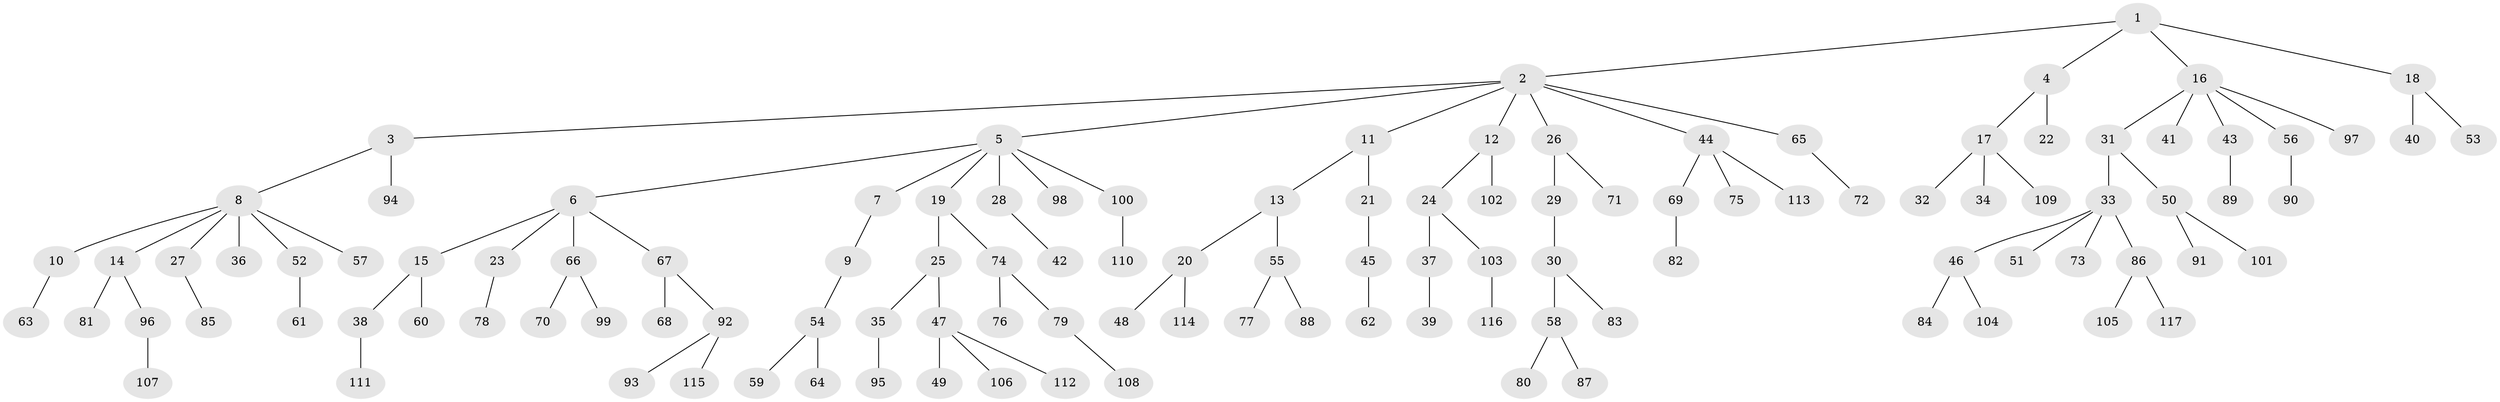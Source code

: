 // Generated by graph-tools (version 1.1) at 2025/26/03/09/25 03:26:33]
// undirected, 117 vertices, 116 edges
graph export_dot {
graph [start="1"]
  node [color=gray90,style=filled];
  1;
  2;
  3;
  4;
  5;
  6;
  7;
  8;
  9;
  10;
  11;
  12;
  13;
  14;
  15;
  16;
  17;
  18;
  19;
  20;
  21;
  22;
  23;
  24;
  25;
  26;
  27;
  28;
  29;
  30;
  31;
  32;
  33;
  34;
  35;
  36;
  37;
  38;
  39;
  40;
  41;
  42;
  43;
  44;
  45;
  46;
  47;
  48;
  49;
  50;
  51;
  52;
  53;
  54;
  55;
  56;
  57;
  58;
  59;
  60;
  61;
  62;
  63;
  64;
  65;
  66;
  67;
  68;
  69;
  70;
  71;
  72;
  73;
  74;
  75;
  76;
  77;
  78;
  79;
  80;
  81;
  82;
  83;
  84;
  85;
  86;
  87;
  88;
  89;
  90;
  91;
  92;
  93;
  94;
  95;
  96;
  97;
  98;
  99;
  100;
  101;
  102;
  103;
  104;
  105;
  106;
  107;
  108;
  109;
  110;
  111;
  112;
  113;
  114;
  115;
  116;
  117;
  1 -- 2;
  1 -- 4;
  1 -- 16;
  1 -- 18;
  2 -- 3;
  2 -- 5;
  2 -- 11;
  2 -- 12;
  2 -- 26;
  2 -- 44;
  2 -- 65;
  3 -- 8;
  3 -- 94;
  4 -- 17;
  4 -- 22;
  5 -- 6;
  5 -- 7;
  5 -- 19;
  5 -- 28;
  5 -- 98;
  5 -- 100;
  6 -- 15;
  6 -- 23;
  6 -- 66;
  6 -- 67;
  7 -- 9;
  8 -- 10;
  8 -- 14;
  8 -- 27;
  8 -- 36;
  8 -- 52;
  8 -- 57;
  9 -- 54;
  10 -- 63;
  11 -- 13;
  11 -- 21;
  12 -- 24;
  12 -- 102;
  13 -- 20;
  13 -- 55;
  14 -- 81;
  14 -- 96;
  15 -- 38;
  15 -- 60;
  16 -- 31;
  16 -- 41;
  16 -- 43;
  16 -- 56;
  16 -- 97;
  17 -- 32;
  17 -- 34;
  17 -- 109;
  18 -- 40;
  18 -- 53;
  19 -- 25;
  19 -- 74;
  20 -- 48;
  20 -- 114;
  21 -- 45;
  23 -- 78;
  24 -- 37;
  24 -- 103;
  25 -- 35;
  25 -- 47;
  26 -- 29;
  26 -- 71;
  27 -- 85;
  28 -- 42;
  29 -- 30;
  30 -- 58;
  30 -- 83;
  31 -- 33;
  31 -- 50;
  33 -- 46;
  33 -- 51;
  33 -- 73;
  33 -- 86;
  35 -- 95;
  37 -- 39;
  38 -- 111;
  43 -- 89;
  44 -- 69;
  44 -- 75;
  44 -- 113;
  45 -- 62;
  46 -- 84;
  46 -- 104;
  47 -- 49;
  47 -- 106;
  47 -- 112;
  50 -- 91;
  50 -- 101;
  52 -- 61;
  54 -- 59;
  54 -- 64;
  55 -- 77;
  55 -- 88;
  56 -- 90;
  58 -- 80;
  58 -- 87;
  65 -- 72;
  66 -- 70;
  66 -- 99;
  67 -- 68;
  67 -- 92;
  69 -- 82;
  74 -- 76;
  74 -- 79;
  79 -- 108;
  86 -- 105;
  86 -- 117;
  92 -- 93;
  92 -- 115;
  96 -- 107;
  100 -- 110;
  103 -- 116;
}
